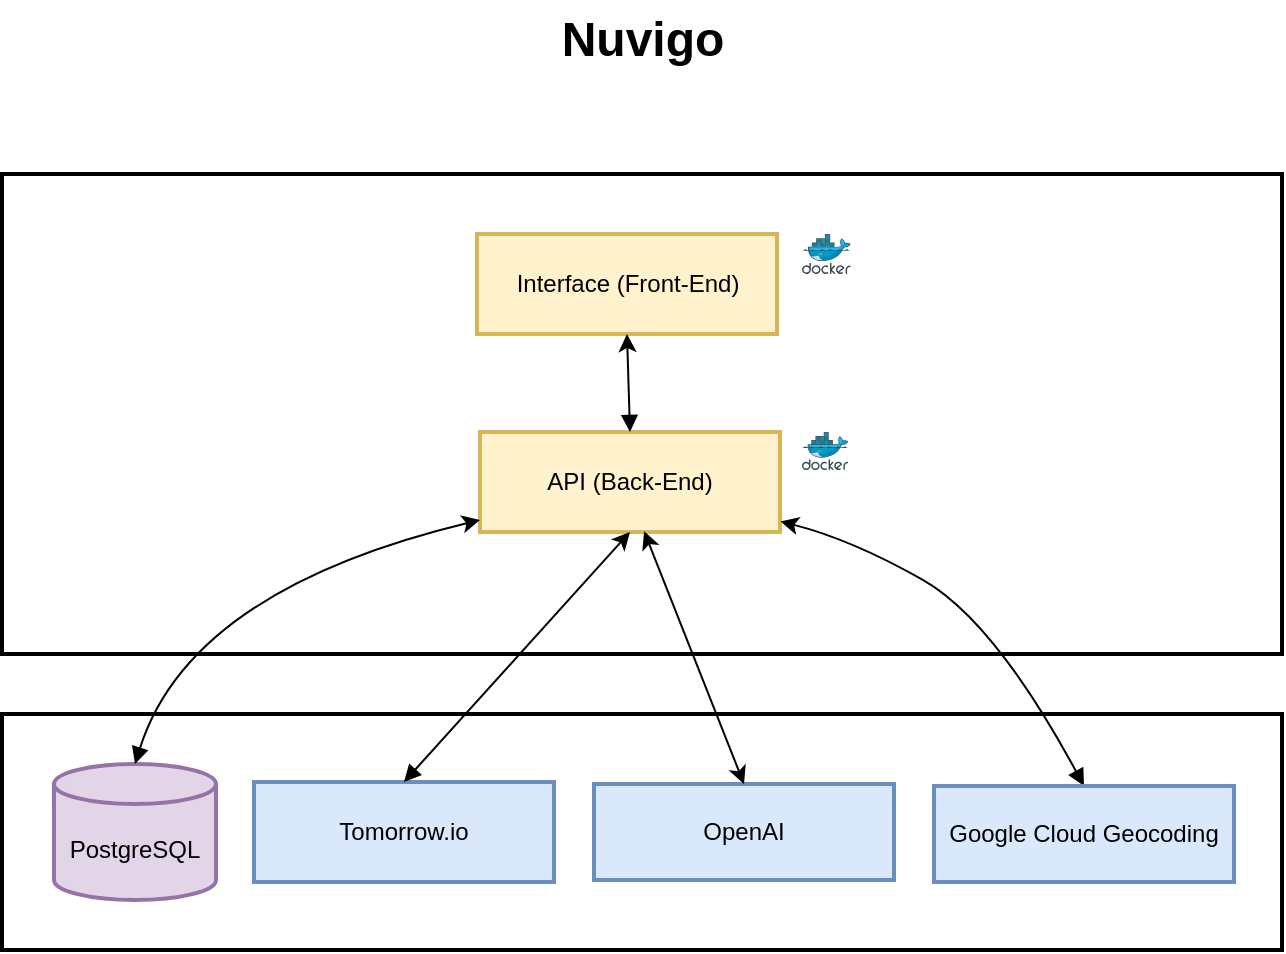 <mxfile version="26.2.12">
  <diagram name="Página-1" id="y7aBLt-_V0NhAAsIdyB0">
    <mxGraphModel dx="985" dy="512" grid="1" gridSize="10" guides="1" tooltips="1" connect="1" arrows="1" fold="1" page="1" pageScale="1" pageWidth="827" pageHeight="1169" math="0" shadow="0">
      <root>
        <mxCell id="0" />
        <mxCell id="1" parent="0" />
        <mxCell id="2" value="" style="whiteSpace=wrap;strokeWidth=2;" parent="1" vertex="1">
          <mxGeometry x="94" y="467" width="640" height="118" as="geometry" />
        </mxCell>
        <mxCell id="3" value="" style="whiteSpace=wrap;strokeWidth=2;" parent="1" vertex="1">
          <mxGeometry x="94" y="197" width="640" height="240" as="geometry" />
        </mxCell>
        <mxCell id="4" value="Interface (Front-End)" style="whiteSpace=wrap;strokeWidth=2;fillColor=#fff2cc;strokeColor=#d6b656;" parent="1" vertex="1">
          <mxGeometry x="331.5" y="227" width="150" height="50" as="geometry" />
        </mxCell>
        <mxCell id="5" value="API (Back-End)" style="whiteSpace=wrap;strokeWidth=2;fillColor=#fff2cc;strokeColor=#d6b656;" parent="1" vertex="1">
          <mxGeometry x="333" y="326" width="150" height="50" as="geometry" />
        </mxCell>
        <mxCell id="6" value="PostgreSQL" style="shape=cylinder3;boundedLbl=1;backgroundOutline=1;size=10;strokeWidth=2;whiteSpace=wrap;fillColor=#e1d5e7;strokeColor=#9673a6;" parent="1" vertex="1">
          <mxGeometry x="120" y="492" width="81" height="68" as="geometry" />
        </mxCell>
        <mxCell id="7" value="Tomorrow.io" style="whiteSpace=wrap;strokeWidth=2;fillColor=#dae8fc;strokeColor=#6c8ebf;" parent="1" vertex="1">
          <mxGeometry x="220" y="501" width="150" height="50" as="geometry" />
        </mxCell>
        <mxCell id="8" value="OpenAI" style="whiteSpace=wrap;strokeWidth=2;fillColor=#dae8fc;strokeColor=#6c8ebf;" parent="1" vertex="1">
          <mxGeometry x="390" y="502" width="150" height="48" as="geometry" />
        </mxCell>
        <mxCell id="9" value="" style="curved=1;startArrow=classic;endArrow=block;exitX=0.5;exitY=1;entryX=0.5;entryY=0;startFill=1;" parent="1" source="4" target="5" edge="1">
          <mxGeometry relative="1" as="geometry">
            <Array as="points" />
          </mxGeometry>
        </mxCell>
        <mxCell id="10" value="" style="curved=1;startArrow=classic;endArrow=block;exitX=0;exitY=0.88;entryX=0.5;entryY=0;rounded=0;startFill=1;" parent="1" source="5" target="6" edge="1">
          <mxGeometry relative="1" as="geometry">
            <Array as="points">
              <mxPoint x="188" y="405" />
            </Array>
          </mxGeometry>
        </mxCell>
        <mxCell id="11" value="" style="curved=1;startArrow=classic;endArrow=block;exitX=0.5;exitY=1;entryX=0.5;entryY=0;startFill=1;exitDx=0;exitDy=0;" parent="1" source="5" target="7" edge="1">
          <mxGeometry relative="1" as="geometry">
            <Array as="points" />
          </mxGeometry>
        </mxCell>
        <mxCell id="I3RORerAtUsJSQb5PwS4-13" value="" style="image;sketch=0;aspect=fixed;html=1;points=[];align=center;fontSize=12;image=img/lib/mscae/Docker.svg;" parent="1" vertex="1">
          <mxGeometry x="494" y="227" width="24.39" height="20" as="geometry" />
        </mxCell>
        <mxCell id="I3RORerAtUsJSQb5PwS4-14" value="" style="image;sketch=0;aspect=fixed;html=1;points=[];align=center;fontSize=12;image=img/lib/mscae/Docker.svg;" parent="1" vertex="1">
          <mxGeometry x="494" y="326" width="23.17" height="19" as="geometry" />
        </mxCell>
        <mxCell id="tjKt9Ohx2urJ-ltdpNbO-16" value="" style="curved=1;startArrow=classic;endArrow=block;entryX=0.5;entryY=0;startFill=1;entryDx=0;entryDy=0;exitX=1.002;exitY=0.895;exitDx=0;exitDy=0;exitPerimeter=0;rounded=0;" edge="1" parent="1" target="tjKt9Ohx2urJ-ltdpNbO-15" source="5">
          <mxGeometry relative="1" as="geometry">
            <Array as="points">
              <mxPoint x="518.39" y="379.56" />
              <mxPoint x="590" y="420" />
            </Array>
            <mxPoint x="490" y="370" as="sourcePoint" />
            <mxPoint x="379.39" y="479.56" as="targetPoint" />
          </mxGeometry>
        </mxCell>
        <mxCell id="tjKt9Ohx2urJ-ltdpNbO-15" value="Google Cloud Geocoding" style="whiteSpace=wrap;strokeWidth=2;fillColor=#dae8fc;strokeColor=#6c8ebf;" vertex="1" parent="1">
          <mxGeometry x="560" y="503" width="150" height="48" as="geometry" />
        </mxCell>
        <mxCell id="tjKt9Ohx2urJ-ltdpNbO-19" value="" style="endArrow=classic;startArrow=classic;html=1;rounded=0;exitX=0.5;exitY=0;exitDx=0;exitDy=0;entryX=0.547;entryY=0.992;entryDx=0;entryDy=0;entryPerimeter=0;" edge="1" parent="1" source="8" target="5">
          <mxGeometry width="50" height="50" relative="1" as="geometry">
            <mxPoint x="400" y="480" as="sourcePoint" />
            <mxPoint x="420" y="380" as="targetPoint" />
          </mxGeometry>
        </mxCell>
        <mxCell id="tjKt9Ohx2urJ-ltdpNbO-21" value="Nuvigo" style="text;strokeColor=none;fillColor=none;html=1;fontSize=24;fontStyle=1;verticalAlign=middle;align=center;" vertex="1" parent="1">
          <mxGeometry x="364" y="110" width="100" height="40" as="geometry" />
        </mxCell>
      </root>
    </mxGraphModel>
  </diagram>
</mxfile>
